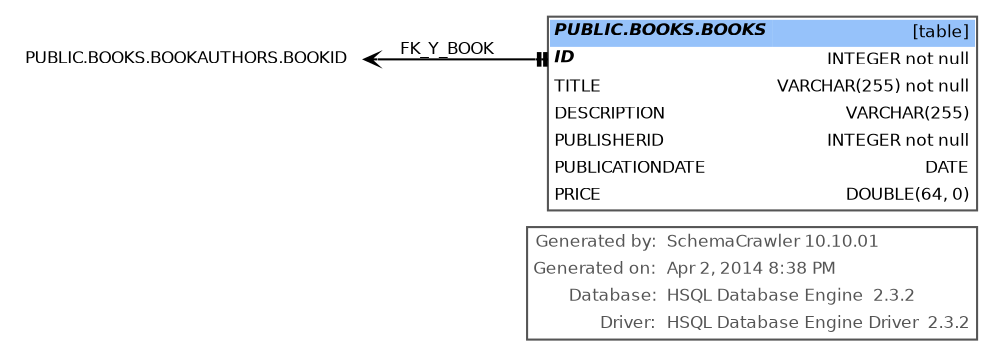 digraph "SchemaCrawler_Diagram" {

  graph [
    nodesep="0.18"
    ranksep="0.46"
    rankdir="RL"
    fontname="Helvetica"
    fontsize="8"
    packmode="node"
    overlap="false"
  ];
  
  node [
    fontname="Helvetica"
    fontsize="8"
    shape="plaintext"
  ];
  
  edge [
    fontname="Helvetica"
    fontsize="8"  
    arrowsize="0.6"
  ];


  graph [fontcolor="#555555", 
    label=<
<table color="#555555" border="1" cellborder="0" cellspacing="0">
	<tr>
		<td align='right'>Generated by:</td>
		<td align='left'>SchemaCrawler 10.10.01</td>
	</tr>
	<tr>
		<td align='right'>Generated on:</td>
		<td align='left'>Apr 2, 2014 8:38 PM</td>
	</tr>
	<tr>
		<td align='right'>Database:</td>
		<td align='left'>HSQL Database Engine  2.3.2</td>
	</tr>
	<tr>
		<td align='right'>Driver:</td>
		<td align='left'>HSQL Database Engine Driver  2.3.2</td>
	</tr>
      </table>    >
    labeljust=r
    labelloc=b
  ];

  /* PUBLIC.BOOKS.BOOKS -=-=-=-=-=-=-=-=-=-=-=-=-=- */
  "books_afd2ba21" [
    label=<
      <table border="1" cellborder="0" cellpadding="2" cellspacing="0" bgcolor="white" color="#555555">
	<tr>
		<td colspan='2' bgcolor='#96C2FA' align='left'><b><i>PUBLIC.BOOKS.BOOKS</i></b></td>
		<td bgcolor='#96C2FA' align='right'>[table]</td>
	</tr>
	<tr>
		<td port='id_bb8abc08.start' align='left'><b><i>ID</i></b></td>
		<td align='left'> </td>
		<td port='id_bb8abc08.end' align='right'>INTEGER not null</td>
	</tr>
	<tr>
		<td port='title_764df42b.start' align='left'>TITLE</td>
		<td align='left'> </td>
		<td port='title_764df42b.end' align='right'>VARCHAR(255) not null</td>
	</tr>
	<tr>
		<td port='description_f1e45f8f.start' align='left'>DESCRIPTION</td>
		<td align='left'> </td>
		<td port='description_f1e45f8f.end' align='right'>VARCHAR(255)</td>
	</tr>
	<tr>
		<td port='publisherid_3413fbaa.start' align='left'>PUBLISHERID</td>
		<td align='left'> </td>
		<td port='publisherid_3413fbaa.end' align='right'>INTEGER not null</td>
	</tr>
	<tr>
		<td port='publicationdate_bf876ded.start' align='left'>PUBLICATIONDATE</td>
		<td align='left'> </td>
		<td port='publicationdate_bf876ded.end' align='right'>DATE</td>
	</tr>
	<tr>
		<td port='price_7619831c.start' align='left'>PRICE</td>
		<td align='left'> </td>
		<td port='price_7619831c.end' align='right'>DOUBLE(64, 0)</td>
	</tr>
      </table>
    >
  ];

  "bookid_931bd73c" [label=<PUBLIC.BOOKS.BOOKAUTHORS.BOOKID>];
  "books_afd2ba21":"id_bb8abc08.start":w -> "bookid_931bd73c":e [label=<FK_Y_BOOK> style="solid" dir="both" arrowhead="vee" arrowtail="teetee"];


}
